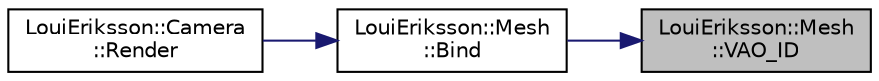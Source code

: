 digraph "LouiEriksson::Mesh::VAO_ID"
{
 // LATEX_PDF_SIZE
  edge [fontname="Helvetica",fontsize="10",labelfontname="Helvetica",labelfontsize="10"];
  node [fontname="Helvetica",fontsize="10",shape=record];
  rankdir="RL";
  Node1 [label="LouiEriksson::Mesh\l::VAO_ID",height=0.2,width=0.4,color="black", fillcolor="grey75", style="filled", fontcolor="black",tooltip=" "];
  Node1 -> Node2 [dir="back",color="midnightblue",fontsize="10",style="solid",fontname="Helvetica"];
  Node2 [label="LouiEriksson::Mesh\l::Bind",height=0.2,width=0.4,color="black", fillcolor="white", style="filled",URL="$class_loui_eriksson_1_1_mesh.html#a903e52d555a2e55e16d95728f14d1204",tooltip="Bind the provided mesh."];
  Node2 -> Node3 [dir="back",color="midnightblue",fontsize="10",style="solid",fontname="Helvetica"];
  Node3 [label="LouiEriksson::Camera\l::Render",height=0.2,width=0.4,color="black", fillcolor="white", style="filled",URL="$class_loui_eriksson_1_1_camera.html#acb96e3b1e18dddebd14938b566552559",tooltip="Renders each Renderer using the Camera."];
}

